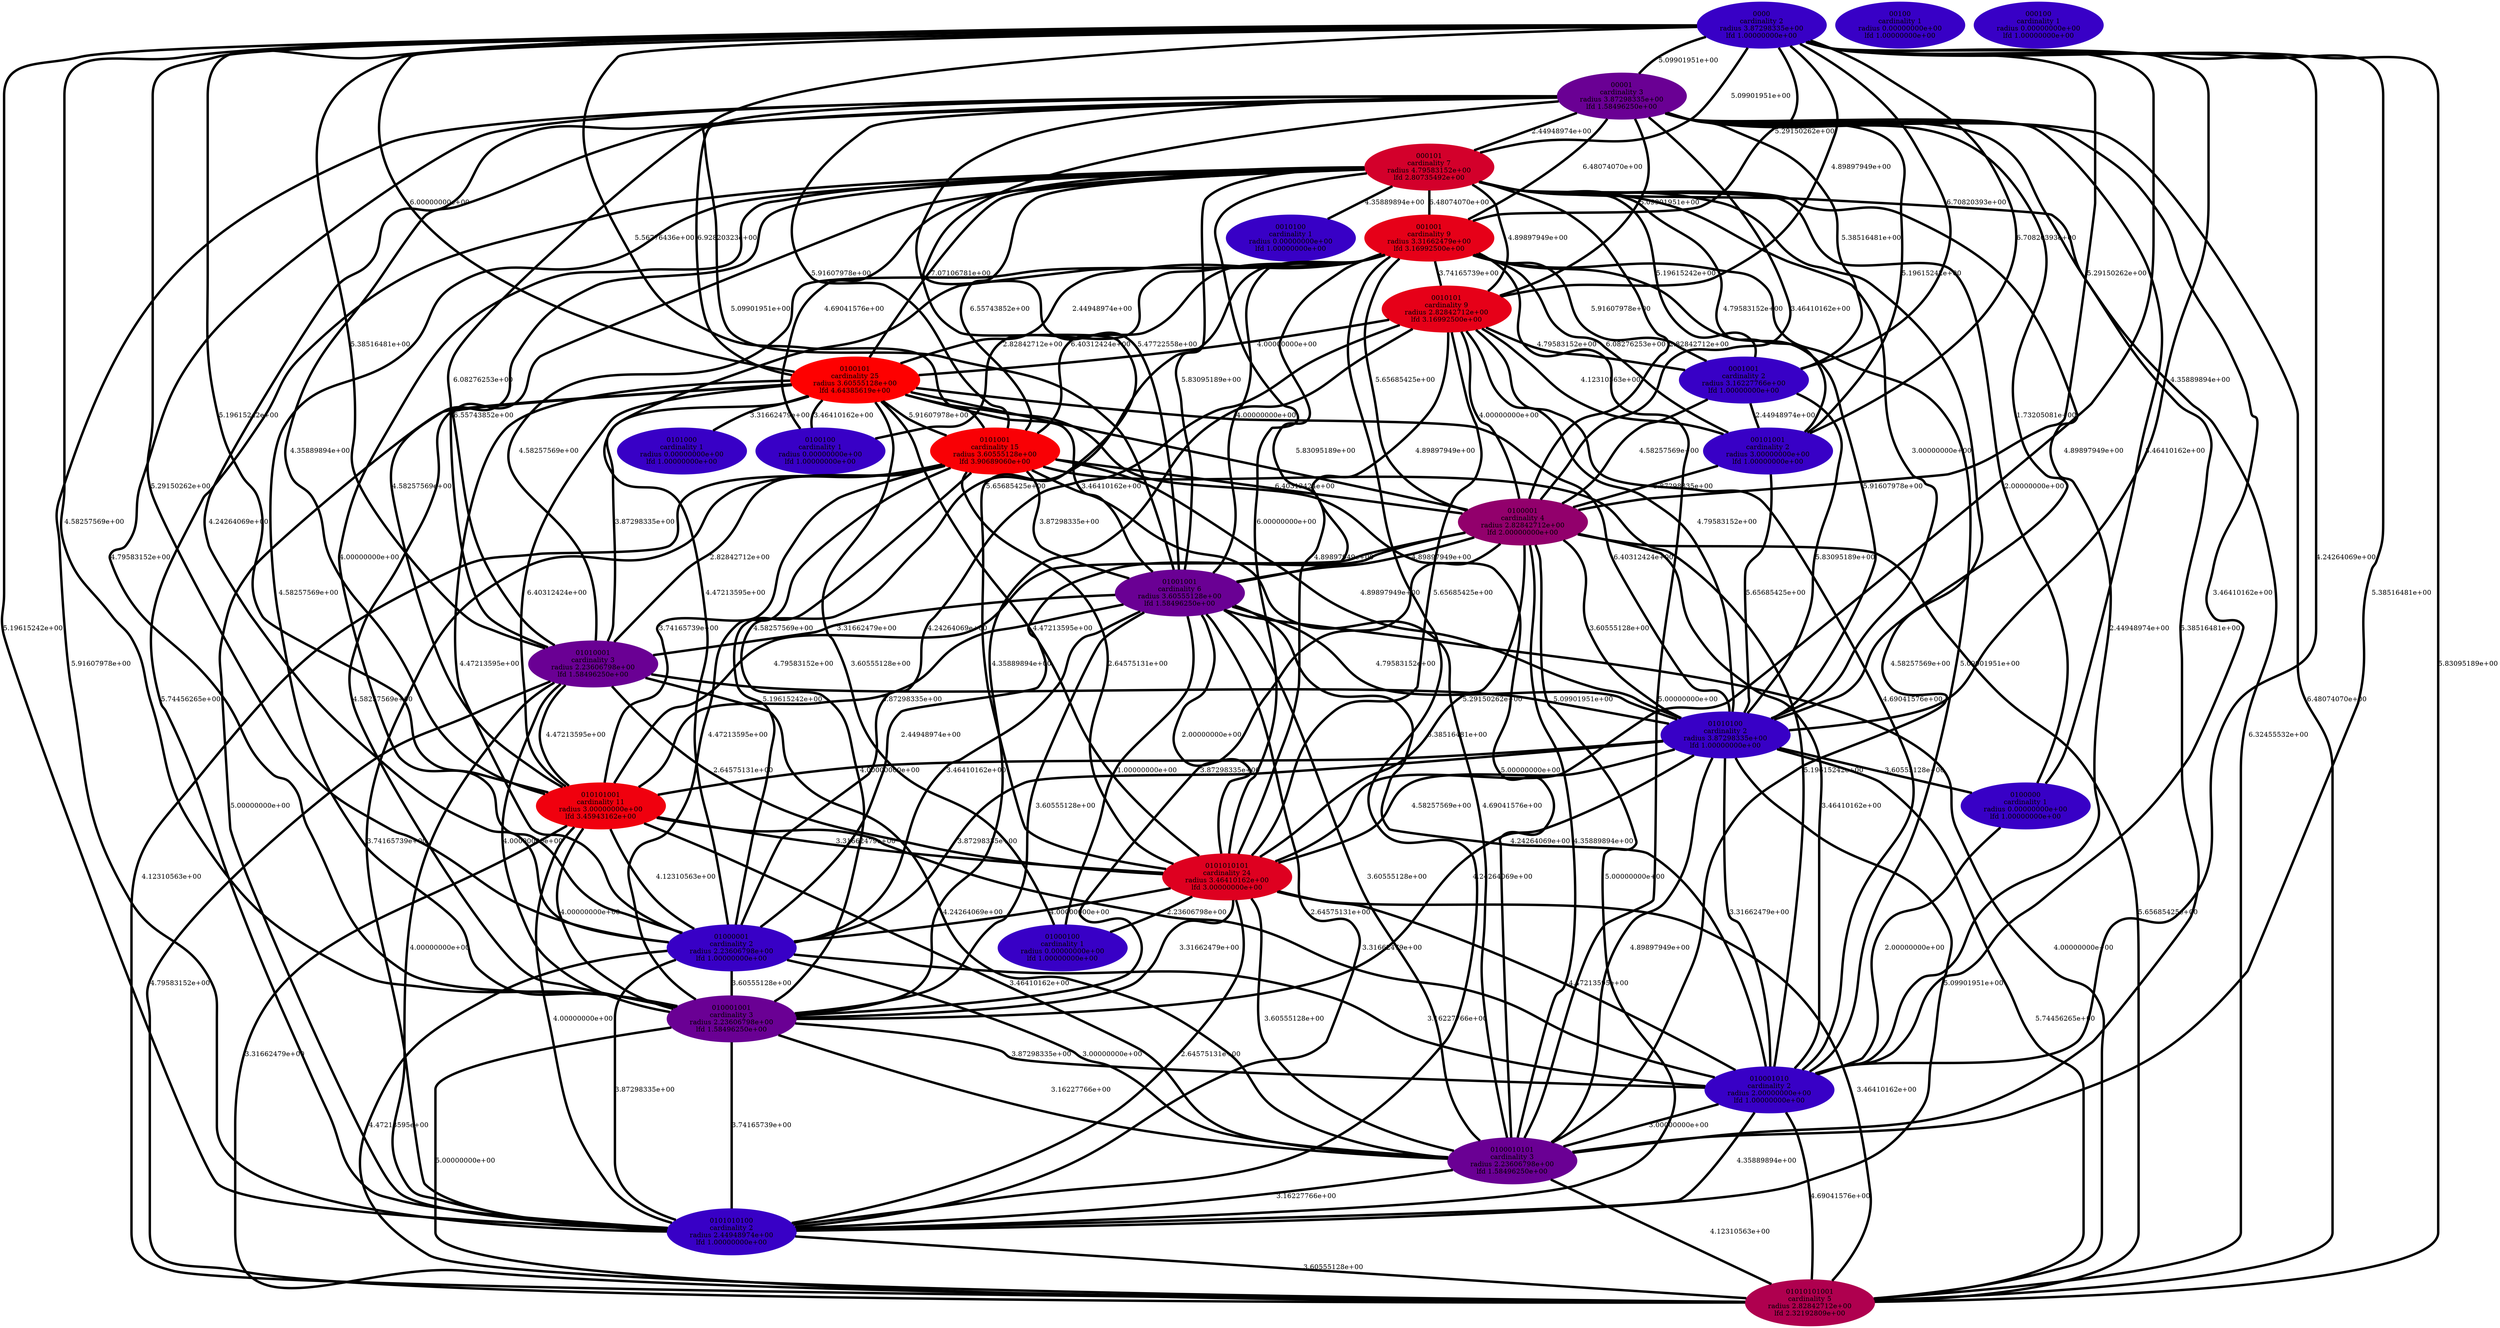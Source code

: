 graph component_cardinality_optimal_32 {
    edge[style=solid, penwidth="5", labeldistance="10"]
    01010101001 [label="01010101001\ncardinality 5\nradius 2.82842712e+00\nlfd 2.32192809e+00", color="#AF004F", style="filled"]
    00001 [label="00001\ncardinality 3\nradius 3.87298335e+00\nlfd 1.58496250e+00", color="#6A0094", style="filled"]
    0101010100 [label="0101010100\ncardinality 2\nradius 2.44948974e+00\nlfd 1.00000000e+00", color="#3800C6", style="filled"]
    0010100 [label="0010100\ncardinality 1\nradius 0.00000000e+00\nlfd 1.00000000e+00", color="#3800C6", style="filled"]
    010001010 [label="010001010\ncardinality 2\nradius 2.00000000e+00\nlfd 1.00000000e+00", color="#3800C6", style="filled"]
    000101 [label="000101\ncardinality 7\nradius 4.79583152e+00\nlfd 2.80735492e+00", color="#D3002B", style="filled"]
    01010100 [label="01010100\ncardinality 2\nradius 3.87298335e+00\nlfd 1.00000000e+00", color="#3800C6", style="filled"]
    01000001 [label="01000001\ncardinality 2\nradius 2.23606798e+00\nlfd 1.00000000e+00", color="#3800C6", style="filled"]
    00100 [label="00100\ncardinality 1\nradius 0.00000000e+00\nlfd 1.00000000e+00", color="#3800C6", style="filled"]
    0101000 [label="0101000\ncardinality 1\nradius 0.00000000e+00\nlfd 1.00000000e+00", color="#3800C6", style="filled"]
    0101001 [label="0101001\ncardinality 15\nradius 3.60555128e+00\nlfd 3.90689060e+00", color="#F90005", style="filled"]
    0100001 [label="0100001\ncardinality 4\nradius 2.82842712e+00\nlfd 2.00000000e+00", color="#92006C", style="filled"]
    01000100 [label="01000100\ncardinality 1\nradius 0.00000000e+00\nlfd 1.00000000e+00", color="#3800C6", style="filled"]
    0100100 [label="0100100\ncardinality 1\nradius 0.00000000e+00\nlfd 1.00000000e+00", color="#3800C6", style="filled"]
    010001001 [label="010001001\ncardinality 3\nradius 2.23606798e+00\nlfd 1.58496250e+00", color="#6A0094", style="filled"]
    000100 [label="000100\ncardinality 1\nradius 0.00000000e+00\nlfd 1.00000000e+00", color="#3800C6", style="filled"]
    01001001 [label="01001001\ncardinality 6\nradius 3.60555128e+00\nlfd 1.58496250e+00", color="#6A0094", style="filled"]
    00101001 [label="00101001\ncardinality 2\nradius 3.00000000e+00\nlfd 1.00000000e+00", color="#3800C6", style="filled"]
    0100000 [label="0100000\ncardinality 1\nradius 0.00000000e+00\nlfd 1.00000000e+00", color="#3800C6", style="filled"]
    0100010101 [label="0100010101\ncardinality 3\nradius 2.23606798e+00\nlfd 1.58496250e+00", color="#6A0094", style="filled"]
    010101001 [label="010101001\ncardinality 11\nradius 3.00000000e+00\nlfd 3.45943162e+00", color="#F0000E", style="filled"]
    0010101 [label="0010101\ncardinality 9\nradius 2.82842712e+00\nlfd 3.16992500e+00", color="#E60018", style="filled"]
    0100101 [label="0100101\ncardinality 25\nradius 3.60555128e+00\nlfd 4.64385619e+00", color="#FE0000", style="filled"]
    0000 [label="0000\ncardinality 2\nradius 3.87298335e+00\nlfd 1.00000000e+00", color="#3800C6", style="filled"]
    0101010101 [label="0101010101\ncardinality 24\nradius 3.46410162e+00\nlfd 3.00000000e+00", color="#DE0020", style="filled"]
    001001 [label="001001\ncardinality 9\nradius 3.31662479e+00\nlfd 3.16992500e+00", color="#E60018", style="filled"]
    0001001 [label="0001001\ncardinality 2\nradius 3.16227766e+00\nlfd 1.00000000e+00", color="#3800C6", style="filled"]
    01010001 [label="01010001\ncardinality 3\nradius 2.23606798e+00\nlfd 1.58496250e+00", color="#6A0094", style="filled"]
    00001 -- 0100001 [label="3.46410162e+00"]
    0100001 -- 01000001 [label="2.44948974e+00"]
    0100101 -- 01000100 [label="3.60555128e+00"]
    0101010101 -- 010001010 [label="4.47213595e+00"]
    01010100 -- 01000001 [label="3.87298335e+00"]
    0100001 -- 0101010101 [label="5.29150262e+00"]
    0100101 -- 0101001 [label="5.91607978e+00"]
    0000 -- 00101001 [label="6.70820393e+00"]
    0101001 -- 01010001 [label="2.82842712e+00"]
    0100010101 -- 0101010100 [label="3.16227766e+00"]
    00001 -- 00101001 [label="5.19615242e+00"]
    0010101 -- 010001001 [label="4.35889894e+00"]
    0010101 -- 01010100 [label="4.79583152e+00"]
    0000 -- 000101 [label="5.09901951e+00"]
    010101001 -- 01010101001 [label="3.31662479e+00"]
    01010100 -- 0101010100 [label="5.09901951e+00"]
    000101 -- 0010101 [label="4.89897949e+00"]
    0000 -- 01010100 [label="4.35889894e+00"]
    0100101 -- 0101000 [label="3.31662479e+00"]
    01000001 -- 0101010100 [label="3.87298335e+00"]
    000101 -- 010101001 [label="4.58257569e+00"]
    0101001 -- 010001010 [label="5.19615242e+00"]
    01010100 -- 0101010101 [label="4.58257569e+00"]
    010101001 -- 0100010101 [label="3.46410162e+00"]
    010101001 -- 0101010100 [label="4.00000000e+00"]
    010001001 -- 0100010101 [label="3.16227766e+00"]
    0000 -- 01001001 [label="5.09901951e+00"]
    01000001 -- 01010101001 [label="4.47213595e+00"]
    000101 -- 010001010 [label="2.44948974e+00"]
    0010101 -- 0001001 [label="4.79583152e+00"]
    0010101 -- 0100001 [label="4.00000000e+00"]
    001001 -- 0001001 [label="5.91607978e+00"]
    0000 -- 001001 [label="5.29150262e+00"]
    01010100 -- 010101001 [label="4.00000000e+00"]
    01001001 -- 01010101001 [label="4.00000000e+00"]
    0101001 -- 0101010101 [label="2.64575131e+00"]
    0100001 -- 010001001 [label="3.87298335e+00"]
    0101010100 -- 01010101001 [label="3.60555128e+00"]
    001001 -- 0101010100 [label="5.38516481e+00"]
    01001001 -- 010001010 [label="4.24264069e+00"]
    01010100 -- 01010101001 [label="5.74456265e+00"]
    000101 -- 0101010100 [label="5.74456265e+00"]
    01000001 -- 0100010101 [label="3.00000000e+00"]
    010001010 -- 0100010101 [label="3.00000000e+00"]
    01001001 -- 01010100 [label="4.79583152e+00"]
    000101 -- 01001001 [label="5.83095189e+00"]
    00001 -- 0101010101 [label="5.65685425e+00"]
    01010001 -- 01010100 [label="5.09901951e+00"]
    0101001 -- 010101001 [label="3.74165739e+00"]
    001001 -- 010001001 [label="4.58257569e+00"]
    010101001 -- 010001010 [label="3.31662479e+00"]
    001001 -- 0100101 [label="2.44948974e+00"]
    000101 -- 0101010101 [label="6.00000000e+00"]
    0001001 -- 00101001 [label="2.44948974e+00"]
    0101010101 -- 0101010100 [label="2.64575131e+00"]
    01010001 -- 010101001 [label="4.47213595e+00"]
    00001 -- 01000001 [label="4.24264069e+00"]
    0000 -- 0100010101 [label="5.38516481e+00"]
    0001001 -- 01010100 [label="5.83095189e+00"]
    01000001 -- 010001010 [label="3.16227766e+00"]
    01010001 -- 01010101001 [label="4.79583152e+00"]
    0000 -- 0101010101 [label="4.89897949e+00"]
    0101001 -- 01010101001 [label="4.12310563e+00"]
    0000 -- 0001001 [label="6.70820393e+00"]
    0101010101 -- 01000100 [label="2.23606798e+00"]
    01010001 -- 0101010100 [label="4.00000000e+00"]
    0100010101 -- 01010101001 [label="4.12310563e+00"]
    00001 -- 010001001 [label="4.79583152e+00"]
    0100001 -- 0100010101 [label="4.35889894e+00"]
    0101001 -- 01010100 [label="4.89897949e+00"]
    0100101 -- 010001001 [label="4.58257569e+00"]
    000101 -- 010001001 [label="4.58257569e+00"]
    001001 -- 0101001 [label="6.40312424e+00"]
    010101001 -- 0101010101 [label="3.31662479e+00"]
    00101001 -- 0100001 [label="3.87298335e+00"]
    0100101 -- 01010001 [label="3.87298335e+00"]
    00001 -- 0100101 [label="6.92820323e+00"]
    001001 -- 01001001 [label="4.00000000e+00"]
    01001001 -- 0101010101 [label="2.00000000e+00"]
    000101 -- 0001001 [label="5.19615242e+00"]
    00001 -- 0100010101 [label="5.38516481e+00"]
    000101 -- 0100000 [label="2.00000000e+00"]
    01010100 -- 010001001 [label="4.24264069e+00"]
    0101001 -- 01001001 [label="3.87298335e+00"]
    0100101 -- 0100001 [label="5.83095189e+00"]
    010001010 -- 01010101001 [label="4.69041576e+00"]
    0101001 -- 0100001 [label="6.40312424e+00"]
    000101 -- 01010001 [label="6.55743852e+00"]
    0100000 -- 010001010 [label="2.00000000e+00"]
    00001 -- 010001010 [label="3.46410162e+00"]
    0000 -- 01010101001 [label="5.83095189e+00"]
    010001001 -- 01010101001 [label="5.00000000e+00"]
    000101 -- 0010100 [label="4.35889894e+00"]
    000101 -- 0100101 [label="7.07106781e+00"]
    010001001 -- 0101010100 [label="3.74165739e+00"]
    000101 -- 0100100 [label="4.69041576e+00"]
    0010101 -- 0101010101 [label="5.65685425e+00"]
    0000 -- 01010001 [label="5.38516481e+00"]
    0000 -- 0101001 [label="5.56776436e+00"]
    0000 -- 0100001 [label="5.29150262e+00"]
    00001 -- 001001 [label="6.48074070e+00"]
    001001 -- 00101001 [label="6.08276253e+00"]
    000101 -- 00101001 [label="4.79583152e+00"]
    01001001 -- 0101010100 [label="2.64575131e+00"]
    001001 -- 010001010 [label="5.09901951e+00"]
    000101 -- 01000001 [label="4.00000000e+00"]
    01001001 -- 01000100 [label="1.00000000e+00"]
    010101001 -- 010001001 [label="4.00000000e+00"]
    001001 -- 0100100 [label="2.82842712e+00"]
    0101001 -- 01000001 [label="5.19615242e+00"]
    0100001 -- 01010100 [label="3.60555128e+00"]
    0100101 -- 0100100 [label="3.46410162e+00"]
    00101001 -- 01010100 [label="5.65685425e+00"]
    0101010101 -- 0100010101 [label="3.60555128e+00"]
    000101 -- 0100001 [label="2.82842712e+00"]
    00001 -- 0100000 [label="3.46410162e+00"]
    00001 -- 0101001 [label="5.91607978e+00"]
    000101 -- 0101001 [label="6.55743852e+00"]
    0100001 -- 01001001 [label="4.89897949e+00"]
    01010100 -- 0100010101 [label="4.89897949e+00"]
    0000 -- 010001001 [label="4.58257569e+00"]
    01010100 -- 0100000 [label="3.60555128e+00"]
    00001 -- 0010101 [label="5.09901951e+00"]
    0000 -- 0010101 [label="4.89897949e+00"]
    0010101 -- 01000001 [label="4.24264069e+00"]
    001001 -- 0100001 [label="5.65685425e+00"]
    01001001 -- 010001001 [label="3.60555128e+00"]
    00001 -- 0001001 [label="5.38516481e+00"]
    0100101 -- 0100010101 [label="5.00000000e+00"]
    00001 -- 01010001 [label="6.08276253e+00"]
    0100001 -- 010001010 [label="3.46410162e+00"]
    00001 -- 01010101001 [label="6.48074070e+00"]
    001001 -- 0100010101 [label="5.00000000e+00"]
    0010101 -- 0100101 [label="4.00000000e+00"]
    01001001 -- 01000001 [label="3.46410162e+00"]
    0010101 -- 01001001 [label="4.89897949e+00"]
    0100101 -- 010101001 [label="6.40312424e+00"]
    000101 -- 01010101001 [label="6.32455532e+00"]
    0100101 -- 01001001 [label="3.46410162e+00"]
    0001001 -- 0100001 [label="4.58257569e+00"]
    001001 -- 0010101 [label="3.74165739e+00"]
    0000 -- 01000001 [label="5.29150262e+00"]
    01010100 -- 010001010 [label="3.31662479e+00"]
    01010001 -- 0100010101 [label="4.24264069e+00"]
    000101 -- 0100010101 [label="4.58257569e+00"]
    00001 -- 010101001 [label="4.35889894e+00"]
    0101001 -- 010001001 [label="4.47213595e+00"]
    0000 -- 010101001 [label="5.19615242e+00"]
    001001 -- 0101010101 [label="4.89897949e+00"]
    0010101 -- 00101001 [label="4.12310563e+00"]
    001001 -- 01010001 [label="4.58257569e+00"]
    0101001 -- 0100010101 [label="4.69041576e+00"]
    01010001 -- 0101010101 [label="2.64575131e+00"]
    01001001 -- 010101001 [label="3.87298335e+00"]
    0000 -- 0101010100 [label="5.19615242e+00"]
    00001 -- 01010100 [label="1.73205081e+00"]
    000101 -- 01010100 [label="3.00000000e+00"]
    0101010101 -- 010001001 [label="3.31662479e+00"]
    0101010101 -- 01010101001 [label="3.46410162e+00"]
    01001001 -- 0100010101 [label="3.60555128e+00"]
    00001 -- 0101010100 [label="5.91607978e+00"]
    0100001 -- 01010101001 [label="5.65685425e+00"]
    0100101 -- 0101010101 [label="4.47213595e+00"]
    0000 -- 00001 [label="5.09901951e+00"]
    001001 -- 01010100 [label="5.91607978e+00"]
    0100001 -- 0101010100 [label="5.00000000e+00"]
    0101001 -- 0101010100 [label="3.74165739e+00"]
    010001010 -- 0101010100 [label="4.35889894e+00"]
    00001 -- 000101 [label="2.44948974e+00"]
    010101001 -- 01000001 [label="4.12310563e+00"]
    0000 -- 010001010 [label="4.24264069e+00"]
    010001001 -- 010001010 [label="3.87298335e+00"]
    00001 -- 01001001 [label="5.47722558e+00"]
    0100101 -- 0101010100 [label="5.00000000e+00"]
    0100101 -- 01010100 [label="6.40312424e+00"]
    01001001 -- 01010001 [label="3.31662479e+00"]
    0100101 -- 01000001 [label="4.47213595e+00"]
    000101 -- 001001 [label="6.48074070e+00"]
    0000 -- 0100101 [label="6.00000000e+00"]
    0010101 -- 010001010 [label="4.69041576e+00"]
    0100001 -- 010101001 [label="4.79583152e+00"]
    001001 -- 01000001 [label="4.47213595e+00"]
    0101010101 -- 01000001 [label="4.00000000e+00"]
    01000001 -- 010001001 [label="3.60555128e+00"]
    01010001 -- 010001001 [label="4.00000000e+00"]
}
